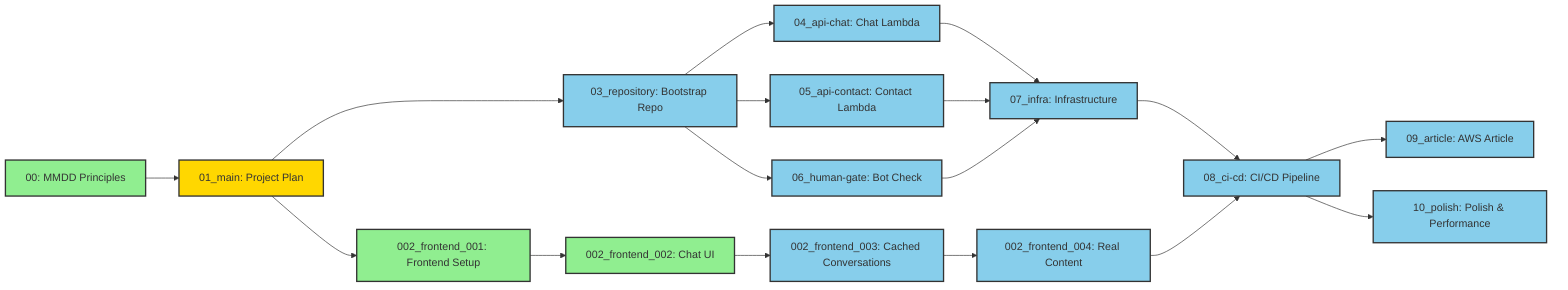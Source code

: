 %%{init: {'theme':'base', 'themeVariables': {'primaryColor': '#ffffff', 'primaryTextColor': '#333', 'primaryBorderColor': '#333', 'lineColor': '#333', 'secondaryColor': '#f0f0f0', 'tertiaryColor': '#f0f0f0', 'background': '#e8e8e8', 'mainBkg': '#e8e8e8', 'secondBkg': '#e8e8e8'}}}%%
flowchart LR
    U00["00: MMDD Principles"]
    U01["01_main: Project Plan"]
    U002_001["002_frontend_001: Frontend Setup"]
    U002_002["002_frontend_002: Chat UI"]
    U002_003["002_frontend_003: Cached Conversations"]
    U002_004["002_frontend_004: Real Content"]
    U03["03_repository: Bootstrap Repo"]
    U04["04_api-chat: Chat Lambda"]
    U05["05_api-contact: Contact Lambda"]
    U06["06_human-gate: Bot Check"]
    U07["07_infra: Infrastructure"]
    U08["08_ci-cd: CI/CD Pipeline"]
    U09["09_article: AWS Article"]
    U10["10_polish: Polish & Performance"]

    U00 --> U01
    U01 --> U002_001
    U002_001 --> U002_002
    U002_002 --> U002_003
    U002_003 --> U002_004
    U01 --> U03
    U03 --> U04
    U03 --> U05
    U03 --> U06
    U04 --> U07
    U05 --> U07
    U06 --> U07
    U07 --> U08
    U002_004 --> U08
    U08 --> U09
    U08 --> U10

    classDef completed fill:#90EE90,stroke:#333,stroke-width:2px
    classDef inProgress fill:#FFD700,stroke:#333,stroke-width:2px
    classDef planned fill:#87CEEB,stroke:#333,stroke-width:2px

    class U00,U002_001,U002_002 completed
    class U01 inProgress
    class U002_003,U002_004,U03,U04,U05,U06,U07,U08,U09,U10 planned